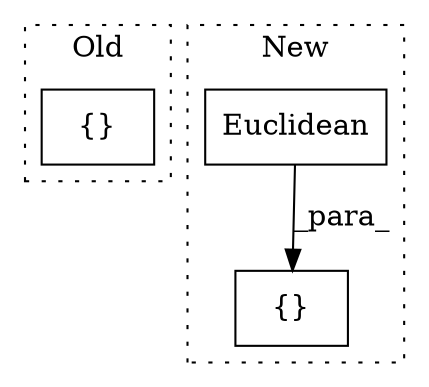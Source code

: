 digraph G {
subgraph cluster0 {
1 [label="{}" a="4" s="240,357" l="6,2" shape="box"];
label = "Old";
style="dotted";
}
subgraph cluster1 {
2 [label="Euclidean" a="32" s="270" l="11" shape="box"];
3 [label="{}" a="4" s="231,709" l="6,2" shape="box"];
label = "New";
style="dotted";
}
2 -> 3 [label="_para_"];
}